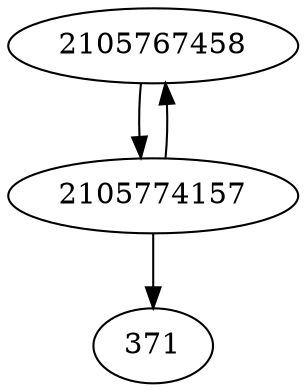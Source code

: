 strict digraph  {
2105767458;
371;
2105774157;
2105767458 -> 2105774157;
2105774157 -> 371;
2105774157 -> 2105767458;
}
